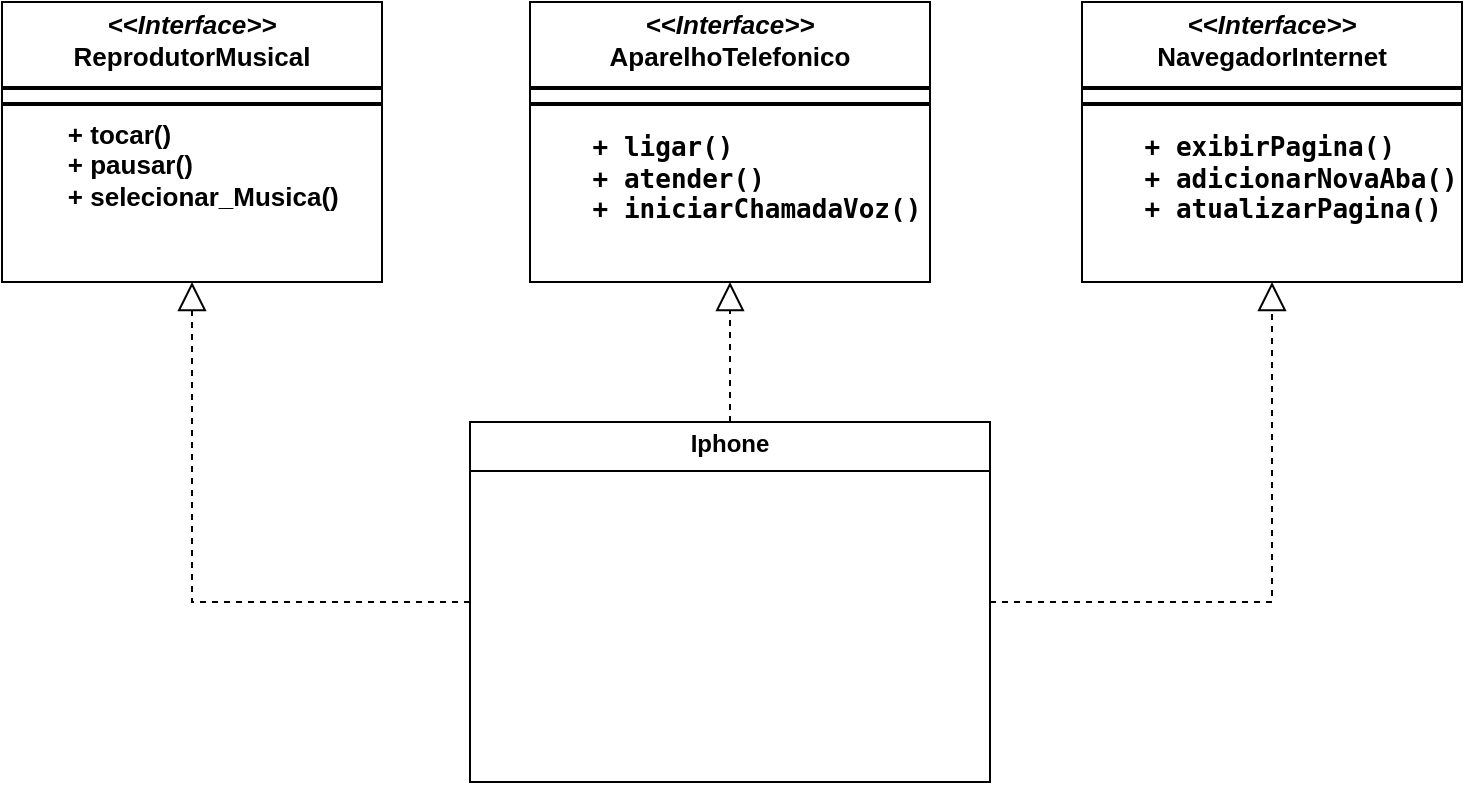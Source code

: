 <mxfile version="24.4.2" type="device">
  <diagram id="C5RBs43oDa-KdzZeNtuy" name="Page-1">
    <mxGraphModel dx="1434" dy="1941" grid="1" gridSize="10" guides="1" tooltips="1" connect="1" arrows="1" fold="1" page="1" pageScale="1" pageWidth="827" pageHeight="1169" background="none" math="0" shadow="0">
      <root>
        <mxCell id="WIyWlLk6GJQsqaUBKTNV-0" />
        <mxCell id="WIyWlLk6GJQsqaUBKTNV-1" parent="WIyWlLk6GJQsqaUBKTNV-0" />
        <mxCell id="QAlqetZ4vXasrLzHOp76-10" value="&lt;p style=&quot;margin: 4px 0px 0px; text-align: center; font-size: 13px;&quot;&gt;&lt;i style=&quot;font-size: 13px;&quot;&gt;&amp;lt;&amp;lt;Interface&amp;gt;&amp;gt;&lt;/i&gt;&lt;br style=&quot;font-size: 13px;&quot;&gt;&lt;span style=&quot;font-size: 13px;&quot;&gt;ReprodutorMusical&lt;/span&gt;&lt;br style=&quot;font-size: 13px;&quot;&gt;&lt;/p&gt;&lt;hr style=&quot;border-style: solid; font-size: 13px;&quot;&gt;&lt;hr style=&quot;border-style: solid; font-size: 13px;&quot;&gt;&lt;p style=&quot;margin: 0px 0px 0px 4px; font-size: 13px;&quot;&gt;&lt;span style=&quot;white-space: pre; font-size: 13px;&quot;&gt;&#x9;&lt;/span&gt;+ tocar()&lt;/p&gt;&lt;p style=&quot;margin: 0px 0px 0px 4px; font-size: 13px;&quot;&gt;&lt;span style=&quot;white-space: pre; font-size: 13px;&quot;&gt;&#x9;&lt;/span&gt;+ pausar()&lt;/p&gt;&lt;p style=&quot;margin: 0px 0px 0px 4px; font-size: 13px;&quot;&gt;&lt;span style=&quot;white-space: pre; font-size: 13px;&quot;&gt;&#x9;&lt;/span&gt;+ selecionar_Musica()&lt;br style=&quot;font-size: 13px;&quot;&gt;&lt;/p&gt;" style="verticalAlign=top;align=left;overflow=fill;html=1;whiteSpace=wrap;fontSize=13;fontStyle=1" vertex="1" parent="WIyWlLk6GJQsqaUBKTNV-1">
          <mxGeometry x="50" y="-980" width="190" height="140" as="geometry" />
        </mxCell>
        <mxCell id="QAlqetZ4vXasrLzHOp76-11" value="&lt;p style=&quot;margin: 4px 0px 0px; text-align: center; font-size: 13px;&quot;&gt;&lt;i style=&quot;font-size: 13px;&quot;&gt;&amp;lt;&amp;lt;Interface&amp;gt;&amp;gt;&lt;/i&gt;&lt;br style=&quot;font-size: 13px;&quot;&gt;&lt;span style=&quot;font-size: 13px;&quot;&gt;AparelhoTelefonico&lt;/span&gt;&lt;br style=&quot;font-size: 13px;&quot;&gt;&lt;/p&gt;&lt;hr style=&quot;border-style: solid; font-size: 13px;&quot;&gt;&lt;hr style=&quot;border-style: solid; font-size: 13px;&quot;&gt;&lt;pre style=&quot;font-size: 13px;&quot;&gt;&lt;code style=&quot;font-size: 13px;&quot; class=&quot;!whitespace-pre hljs language-plantuml&quot;&gt;    + ligar()&lt;br style=&quot;font-size: 13px;&quot;&gt;    + atender()&lt;br style=&quot;font-size: 13px;&quot;&gt;    + iniciarChamadaVoz()&lt;/code&gt;&lt;/pre&gt;" style="verticalAlign=top;align=left;overflow=fill;html=1;whiteSpace=wrap;fontSize=13;fontStyle=1" vertex="1" parent="WIyWlLk6GJQsqaUBKTNV-1">
          <mxGeometry x="314" y="-980" width="200" height="140" as="geometry" />
        </mxCell>
        <mxCell id="QAlqetZ4vXasrLzHOp76-13" value="&lt;p style=&quot;margin: 4px 0px 0px; text-align: center; font-size: 13px;&quot;&gt;&lt;i style=&quot;font-size: 13px;&quot;&gt;&amp;lt;&amp;lt;Interface&amp;gt;&amp;gt;&lt;/i&gt;&lt;br style=&quot;font-size: 13px;&quot;&gt;NavegadorInternet&lt;br style=&quot;font-size: 13px;&quot;&gt;&lt;/p&gt;&lt;hr style=&quot;border-style: solid; font-size: 13px;&quot;&gt;&lt;hr style=&quot;border-style: solid; font-size: 13px;&quot;&gt;&lt;pre&gt;&lt;code class=&quot;!whitespace-pre hljs language-plantuml&quot;&gt;    + exibirPagina()&lt;br/&gt;    + adicionarNovaAba()&lt;br/&gt;    + atualizarPagina()&lt;/code&gt;&lt;/pre&gt;" style="verticalAlign=top;align=left;overflow=fill;html=1;whiteSpace=wrap;fontSize=13;fontStyle=1" vertex="1" parent="WIyWlLk6GJQsqaUBKTNV-1">
          <mxGeometry x="590" y="-980" width="190" height="140" as="geometry" />
        </mxCell>
        <mxCell id="QAlqetZ4vXasrLzHOp76-14" value="" style="endArrow=block;dashed=1;endFill=0;endSize=12;html=1;rounded=0;exitX=0;exitY=0.5;exitDx=0;exitDy=0;entryX=0.5;entryY=1;entryDx=0;entryDy=0;" edge="1" parent="WIyWlLk6GJQsqaUBKTNV-1" source="QAlqetZ4vXasrLzHOp76-17" target="QAlqetZ4vXasrLzHOp76-10">
          <mxGeometry width="160" relative="1" as="geometry">
            <mxPoint x="220" y="-690" as="sourcePoint" />
            <mxPoint x="220" y="-780" as="targetPoint" />
            <Array as="points">
              <mxPoint x="145" y="-680" />
            </Array>
          </mxGeometry>
        </mxCell>
        <mxCell id="QAlqetZ4vXasrLzHOp76-15" value="" style="endArrow=block;dashed=1;endFill=0;endSize=12;html=1;rounded=0;entryX=0.5;entryY=1;entryDx=0;entryDy=0;exitX=0.5;exitY=0;exitDx=0;exitDy=0;" edge="1" parent="WIyWlLk6GJQsqaUBKTNV-1" source="QAlqetZ4vXasrLzHOp76-17" target="QAlqetZ4vXasrLzHOp76-11">
          <mxGeometry width="160" relative="1" as="geometry">
            <mxPoint x="310" y="-810" as="sourcePoint" />
            <mxPoint x="409.5" y="-680" as="targetPoint" />
          </mxGeometry>
        </mxCell>
        <mxCell id="QAlqetZ4vXasrLzHOp76-16" value="" style="endArrow=block;dashed=1;endFill=0;endSize=12;html=1;rounded=0;entryX=0.5;entryY=1;entryDx=0;entryDy=0;exitX=1;exitY=0.5;exitDx=0;exitDy=0;" edge="1" parent="WIyWlLk6GJQsqaUBKTNV-1" source="QAlqetZ4vXasrLzHOp76-17" target="QAlqetZ4vXasrLzHOp76-13">
          <mxGeometry width="160" relative="1" as="geometry">
            <mxPoint x="570" y="-650" as="sourcePoint" />
            <mxPoint x="620" y="-620" as="targetPoint" />
            <Array as="points">
              <mxPoint x="685" y="-680" />
            </Array>
          </mxGeometry>
        </mxCell>
        <mxCell id="QAlqetZ4vXasrLzHOp76-17" value="&lt;p style=&quot;margin:0px;margin-top:4px;text-align:center;&quot;&gt;&lt;b&gt;Iphone&lt;/b&gt;&lt;br&gt;&lt;/p&gt;&lt;hr size=&quot;1&quot; style=&quot;border-style:solid;&quot;&gt;&lt;div style=&quot;height:2px;&quot;&gt;&lt;/div&gt;" style="verticalAlign=top;align=left;overflow=fill;html=1;whiteSpace=wrap;" vertex="1" parent="WIyWlLk6GJQsqaUBKTNV-1">
          <mxGeometry x="284" y="-770" width="260" height="180" as="geometry" />
        </mxCell>
      </root>
    </mxGraphModel>
  </diagram>
</mxfile>
